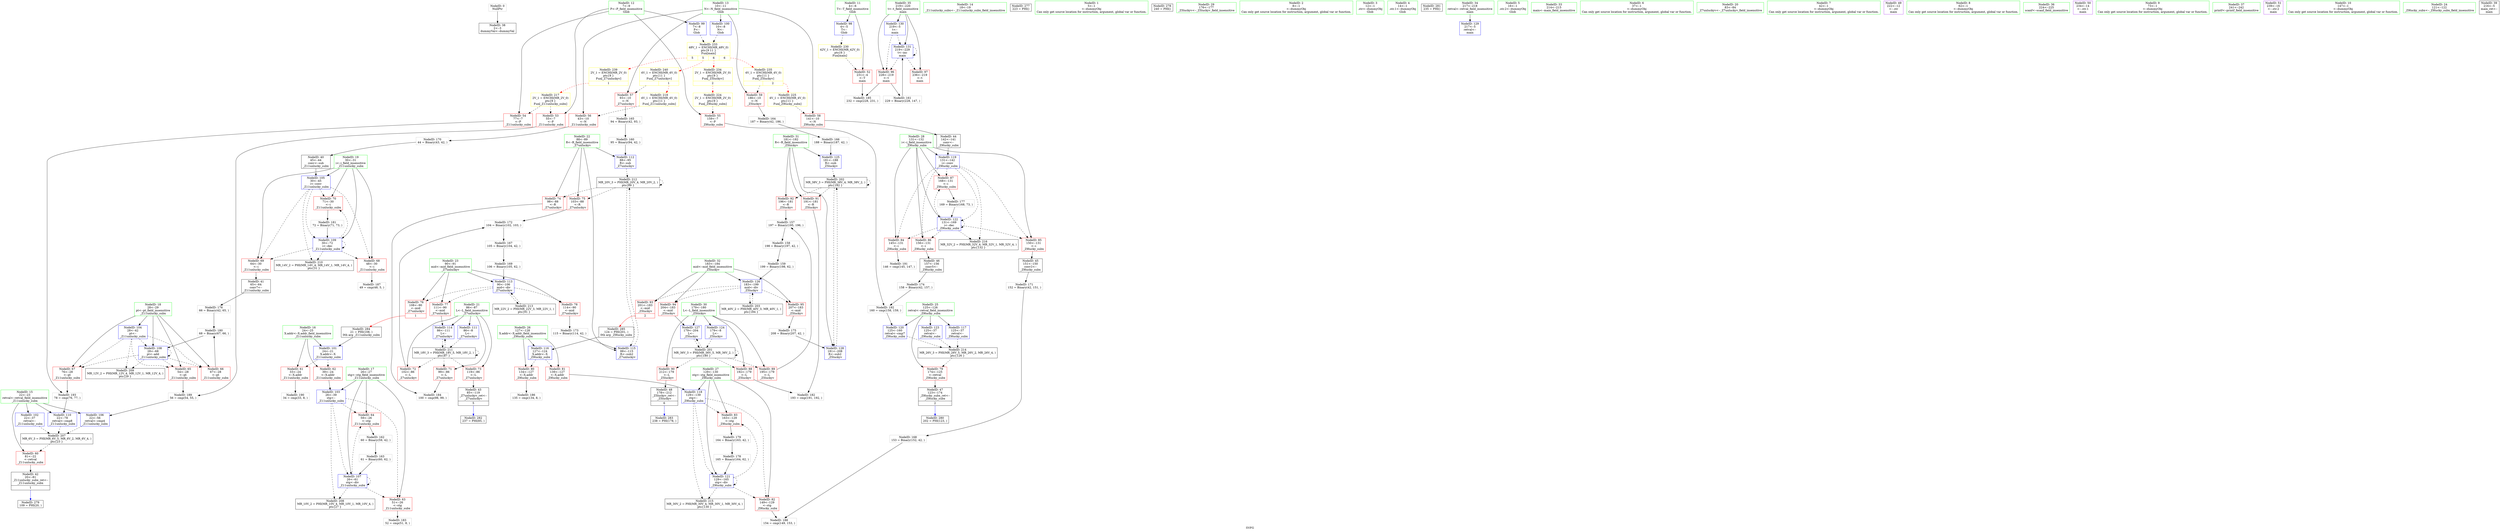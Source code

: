 digraph "SVFG" {
	label="SVFG";

	Node0x55b8851fea10 [shape=record,color=grey,label="{NodeID: 0\nNullPtr}"];
	Node0x55b8851fea10 -> Node0x55b88521ac10[style=solid];
	Node0x55b885225370 [shape=record,color=grey,label="{NodeID: 180\n68 = Binary(67, 66, )\n}"];
	Node0x55b885225370 -> Node0x55b88521beb0[style=solid];
	Node0x55b88521b530 [shape=record,color=red,label="{NodeID: 97\n236\<--219\n\<--t\nmain\n}"];
	Node0x55b885219740 [shape=record,color=green,label="{NodeID: 14\n18\<--19\n_Z11unlucky_subx\<--_Z11unlucky_subx_field_insensitive\n}"];
	Node0x55b8852472f0 [shape=record,color=black,label="{NodeID: 277\n223 = PHI()\n}"];
	Node0x55b88521c120 [shape=record,color=blue,label="{NodeID: 111\n86\<--8\nL\<--\n_Z7unluckyv\n}"];
	Node0x55b88521c120 -> Node0x55b8852342d0[style=dashed];
	Node0x55b88521a330 [shape=record,color=green,label="{NodeID: 28\n131\<--132\ni\<--i_field_insensitive\n_Z9lucky_subx\n}"];
	Node0x55b88521a330 -> Node0x55b88521e1c0[style=solid];
	Node0x55b88521a330 -> Node0x55b88521e290[style=solid];
	Node0x55b88521a330 -> Node0x55b88521e360[style=solid];
	Node0x55b88521a330 -> Node0x55b88521e430[style=solid];
	Node0x55b88521a330 -> Node0x55b885220ee0[style=solid];
	Node0x55b88521a330 -> Node0x55b885221150[style=solid];
	Node0x55b885232bc0 [shape=record,color=black,label="{NodeID: 208\nMR_10V_2 = PHI(MR_10V_4, MR_10V_1, MR_10V_4, )\npts\{27 \}\n}"];
	Node0x55b8852213c0 [shape=record,color=blue,label="{NodeID: 125\n181\<--188\nR\<--sub\n_Z5luckyv\n}"];
	Node0x55b8852213c0 -> Node0x55b885230dc0[style=dashed];
	Node0x55b88521af80 [shape=record,color=black,label="{NodeID: 42\n20\<--81\n_Z11unlucky_subx_ret\<--\n_Z11unlucky_subx\n|{<s0>1}}"];
	Node0x55b88521af80:s0 -> Node0x55b8852474f0[style=solid,color=blue];
	Node0x55b88521cb00 [shape=record,color=red,label="{NodeID: 56\n43\<--10\n\<--N\n_Z11unlucky_subx\n}"];
	Node0x55b88521cb00 -> Node0x55b885224470[style=solid];
	Node0x55b88521d660 [shape=record,color=red,label="{NodeID: 70\n71\<--30\n\<--i\n_Z11unlucky_subx\n}"];
	Node0x55b88521d660 -> Node0x55b8852254f0[style=solid];
	Node0x55b885223ff0 [shape=record,color=grey,label="{NodeID: 167\n105 = Binary(104, 42, )\n}"];
	Node0x55b885223ff0 -> Node0x55b8852242f0[style=solid];
	Node0x55b88521e1c0 [shape=record,color=red,label="{NodeID: 84\n145\<--131\n\<--i\n_Z9lucky_subx\n}"];
	Node0x55b88521e1c0 -> Node0x55b8852263f0[style=solid];
	Node0x55b885218ac0 [shape=record,color=green,label="{NodeID: 1\n5\<--1\n\<--dummyObj\nCan only get source location for instruction, argument, global var or function.}"];
	Node0x55b8852254f0 [shape=record,color=grey,label="{NodeID: 181\n72 = Binary(71, 73, )\n}"];
	Node0x55b8852254f0 -> Node0x55b88521bf80[style=solid];
	Node0x55b88521b600 [shape=record,color=blue,label="{NodeID: 98\n4\<--5\nT\<--\nGlob }"];
	Node0x55b88521b600 -> Node0x55b885237290[style=dashed];
	Node0x55b885219840 [shape=record,color=green,label="{NodeID: 15\n22\<--23\nretval\<--retval_field_insensitive\n_Z11unlucky_subx\n}"];
	Node0x55b885219840 -> Node0x55b88521ce40[style=solid];
	Node0x55b885219840 -> Node0x55b88521b9d0[style=solid];
	Node0x55b885219840 -> Node0x55b88521bd10[style=solid];
	Node0x55b885219840 -> Node0x55b88521c050[style=solid];
	Node0x55b8852473f0 [shape=record,color=black,label="{NodeID: 278\n240 = PHI()\n}"];
	Node0x55b88521c1f0 [shape=record,color=blue,label="{NodeID: 112\n88\<--95\nR\<--sub\n_Z7unluckyv\n}"];
	Node0x55b88521c1f0 -> Node0x55b8852343c0[style=dashed];
	Node0x55b88521a400 [shape=record,color=green,label="{NodeID: 29\n176\<--177\n_Z5luckyv\<--_Z5luckyv_field_insensitive\n}"];
	Node0x55b8852330c0 [shape=record,color=black,label="{NodeID: 209\nMR_12V_2 = PHI(MR_12V_4, MR_12V_1, MR_12V_4, )\npts\{29 \}\n}"];
	Node0x55b885221490 [shape=record,color=blue,label="{NodeID: 126\n183\<--199\nmid\<--div\n_Z5luckyv\n}"];
	Node0x55b885221490 -> Node0x55b88521e910[style=dashed];
	Node0x55b885221490 -> Node0x55b88521e9e0[style=dashed];
	Node0x55b885221490 -> Node0x55b88521eab0[style=dashed];
	Node0x55b885221490 -> Node0x55b8852312c0[style=dashed];
	Node0x55b88521b050 [shape=record,color=black,label="{NodeID: 43\n85\<--119\n_Z7unluckyv_ret\<--\n_Z7unluckyv\n|{<s0>5}}"];
	Node0x55b88521b050:s0 -> Node0x55b885247820[style=solid,color=blue];
	Node0x55b88521cbd0 [shape=record,color=red,label="{NodeID: 57\n93\<--10\n\<--N\n_Z7unluckyv\n}"];
	Node0x55b88521cbd0 -> Node0x55b885223cf0[style=solid];
	Node0x55b88521d730 [shape=record,color=red,label="{NodeID: 71\n99\<--86\n\<--L\n_Z7unluckyv\n}"];
	Node0x55b88521d730 -> Node0x55b885225970[style=solid];
	Node0x55b885224170 [shape=record,color=grey,label="{NodeID: 168\n153 = Binary(152, 42, )\n}"];
	Node0x55b885224170 -> Node0x55b885225f70[style=solid];
	Node0x55b88521e290 [shape=record,color=red,label="{NodeID: 85\n150\<--131\n\<--i\n_Z9lucky_subx\n}"];
	Node0x55b88521e290 -> Node0x55b88521b1f0[style=solid];
	Node0x55b885218370 [shape=record,color=green,label="{NodeID: 2\n8\<--1\n\<--dummyObj\nCan only get source location for instruction, argument, global var or function.}"];
	Node0x55b885225670 [shape=record,color=grey,label="{NodeID: 182\n193 = cmp(191, 192, )\n}"];
	Node0x55b88521b700 [shape=record,color=blue,label="{NodeID: 99\n7\<--8\nP\<--\nGlob }"];
	Node0x55b88521b700 -> Node0x55b885237560[style=dashed];
	Node0x55b885219910 [shape=record,color=green,label="{NodeID: 16\n24\<--25\nX.addr\<--X.addr_field_insensitive\n_Z11unlucky_subx\n}"];
	Node0x55b885219910 -> Node0x55b88521cf10[style=solid];
	Node0x55b885219910 -> Node0x55b88521cfe0[style=solid];
	Node0x55b885219910 -> Node0x55b88521b900[style=solid];
	Node0x55b8852474f0 [shape=record,color=black,label="{NodeID: 279\n109 = PHI(20, )\n}"];
	Node0x55b88521c2c0 [shape=record,color=blue,label="{NodeID: 113\n90\<--106\nmid\<--div\n_Z7unluckyv\n}"];
	Node0x55b88521c2c0 -> Node0x55b88521db40[style=dashed];
	Node0x55b88521c2c0 -> Node0x55b88521dc10[style=dashed];
	Node0x55b88521c2c0 -> Node0x55b88521dce0[style=dashed];
	Node0x55b88521c2c0 -> Node0x55b8852348c0[style=dashed];
	Node0x55b88521a500 [shape=record,color=green,label="{NodeID: 30\n179\<--180\nL\<--L_field_insensitive\n_Z5luckyv\n}"];
	Node0x55b88521a500 -> Node0x55b88521e500[style=solid];
	Node0x55b88521a500 -> Node0x55b88521e5d0[style=solid];
	Node0x55b88521a500 -> Node0x55b88521e6a0[style=solid];
	Node0x55b88521a500 -> Node0x55b8852212f0[style=solid];
	Node0x55b88521a500 -> Node0x55b885221560[style=solid];
	Node0x55b8852335c0 [shape=record,color=black,label="{NodeID: 210\nMR_14V_2 = PHI(MR_14V_4, MR_14V_1, MR_14V_4, )\npts\{31 \}\n}"];
	Node0x55b885221560 [shape=record,color=blue,label="{NodeID: 127\n179\<--204\nL\<--\n_Z5luckyv\n}"];
	Node0x55b885221560 -> Node0x55b8852308c0[style=dashed];
	Node0x55b88521b120 [shape=record,color=black,label="{NodeID: 44\n142\<--141\nconv\<--\n_Z9lucky_subx\n}"];
	Node0x55b88521b120 -> Node0x55b885220ee0[style=solid];
	Node0x55b885236d20 [shape=record,color=yellow,style=double,label="{NodeID: 224\n2V_1 = ENCHI(MR_2V_0)\npts\{9 \}\nFun[_Z9lucky_subx]}"];
	Node0x55b885236d20 -> Node0x55b88521ca30[style=dashed];
	Node0x55b88521cca0 [shape=record,color=red,label="{NodeID: 58\n141\<--10\n\<--N\n_Z9lucky_subx\n}"];
	Node0x55b88521cca0 -> Node0x55b88521b120[style=solid];
	Node0x55b88521d800 [shape=record,color=red,label="{NodeID: 72\n102\<--86\n\<--L\n_Z7unluckyv\n}"];
	Node0x55b88521d800 -> Node0x55b885224770[style=solid];
	Node0x55b8852242f0 [shape=record,color=grey,label="{NodeID: 169\n106 = Binary(105, 62, )\n}"];
	Node0x55b8852242f0 -> Node0x55b88521c2c0[style=solid];
	Node0x55b88521e360 [shape=record,color=red,label="{NodeID: 86\n156\<--131\n\<--i\n_Z9lucky_subx\n}"];
	Node0x55b88521e360 -> Node0x55b88521b2c0[style=solid];
	Node0x55b885218400 [shape=record,color=green,label="{NodeID: 3\n12\<--1\n.str\<--dummyObj\nGlob }"];
	Node0x55b8852257f0 [shape=record,color=grey,label="{NodeID: 183\n52 = cmp(51, 8, )\n}"];
	Node0x55b88521b800 [shape=record,color=blue,label="{NodeID: 100\n10\<--8\nN\<--\nGlob }"];
	Node0x55b88521b800 -> Node0x55b885237560[style=dashed];
	Node0x55b8852199e0 [shape=record,color=green,label="{NodeID: 17\n26\<--27\nstg\<--stg_field_insensitive\n_Z11unlucky_subx\n}"];
	Node0x55b8852199e0 -> Node0x55b88521d0b0[style=solid];
	Node0x55b8852199e0 -> Node0x55b88521d180[style=solid];
	Node0x55b8852199e0 -> Node0x55b88521baa0[style=solid];
	Node0x55b8852199e0 -> Node0x55b88521bde0[style=solid];
	Node0x55b885247650 [shape=record,color=black,label="{NodeID: 280\n202 = PHI(123, )\n}"];
	Node0x55b88521c390 [shape=record,color=blue,label="{NodeID: 114\n86\<--111\nL\<--\n_Z7unluckyv\n}"];
	Node0x55b88521c390 -> Node0x55b8852342d0[style=dashed];
	Node0x55b88521a5d0 [shape=record,color=green,label="{NodeID: 31\n181\<--182\nR\<--R_field_insensitive\n_Z5luckyv\n}"];
	Node0x55b88521a5d0 -> Node0x55b88521e770[style=solid];
	Node0x55b88521a5d0 -> Node0x55b88521e840[style=solid];
	Node0x55b88521a5d0 -> Node0x55b8852213c0[style=solid];
	Node0x55b88521a5d0 -> Node0x55b885221630[style=solid];
	Node0x55b8852342d0 [shape=record,color=black,label="{NodeID: 211\nMR_18V_3 = PHI(MR_18V_5, MR_18V_2, )\npts\{87 \}\n}"];
	Node0x55b8852342d0 -> Node0x55b88521d730[style=dashed];
	Node0x55b8852342d0 -> Node0x55b88521d800[style=dashed];
	Node0x55b8852342d0 -> Node0x55b88521d8d0[style=dashed];
	Node0x55b8852342d0 -> Node0x55b88521c390[style=dashed];
	Node0x55b8852342d0 -> Node0x55b8852342d0[style=dashed];
	Node0x55b885221630 [shape=record,color=blue,label="{NodeID: 128\n181\<--208\nR\<--sub2\n_Z5luckyv\n}"];
	Node0x55b885221630 -> Node0x55b885230dc0[style=dashed];
	Node0x55b88521b1f0 [shape=record,color=black,label="{NodeID: 45\n151\<--150\nconv2\<--\n_Z9lucky_subx\n}"];
	Node0x55b88521b1f0 -> Node0x55b8852245f0[style=solid];
	Node0x55b885236e30 [shape=record,color=yellow,style=double,label="{NodeID: 225\n4V_1 = ENCHI(MR_4V_0)\npts\{11 \}\nFun[_Z9lucky_subx]}"];
	Node0x55b885236e30 -> Node0x55b88521cca0[style=dashed];
	Node0x55b88521cd70 [shape=record,color=red,label="{NodeID: 59\n186\<--10\n\<--N\n_Z5luckyv\n}"];
	Node0x55b88521cd70 -> Node0x55b885223b70[style=solid];
	Node0x55b885237ad0 [shape=record,color=yellow,style=double,label="{NodeID: 239\n2V_1 = ENCHI(MR_2V_0)\npts\{9 \}\nFun[_Z7unluckyv]|{<s0>1}}"];
	Node0x55b885237ad0:s0 -> Node0x55b885235cc0[style=dashed,color=red];
	Node0x55b88521d8d0 [shape=record,color=red,label="{NodeID: 73\n119\<--86\n\<--L\n_Z7unluckyv\n}"];
	Node0x55b88521d8d0 -> Node0x55b88521b050[style=solid];
	Node0x55b885224470 [shape=record,color=grey,label="{NodeID: 170\n44 = Binary(43, 42, )\n}"];
	Node0x55b885224470 -> Node0x55b88521ade0[style=solid];
	Node0x55b88521e430 [shape=record,color=red,label="{NodeID: 87\n168\<--131\n\<--i\n_Z9lucky_subx\n}"];
	Node0x55b88521e430 -> Node0x55b885224ef0[style=solid];
	Node0x55b885218f40 [shape=record,color=green,label="{NodeID: 4\n14\<--1\n.str.1\<--dummyObj\nGlob }"];
	Node0x55b885225970 [shape=record,color=grey,label="{NodeID: 184\n100 = cmp(98, 99, )\n}"];
	Node0x55b88521b900 [shape=record,color=blue,label="{NodeID: 101\n24\<--21\nX.addr\<--X\n_Z11unlucky_subx\n}"];
	Node0x55b88521b900 -> Node0x55b88521cf10[style=dashed];
	Node0x55b88521b900 -> Node0x55b88521cfe0[style=dashed];
	Node0x55b885219ab0 [shape=record,color=green,label="{NodeID: 18\n28\<--29\npt\<--pt_field_insensitive\n_Z11unlucky_subx\n}"];
	Node0x55b885219ab0 -> Node0x55b88521d250[style=solid];
	Node0x55b885219ab0 -> Node0x55b88521d320[style=solid];
	Node0x55b885219ab0 -> Node0x55b88521d3f0[style=solid];
	Node0x55b885219ab0 -> Node0x55b88521bb70[style=solid];
	Node0x55b885219ab0 -> Node0x55b88521beb0[style=solid];
	Node0x55b885247750 [shape=record,color=black,label="{NodeID: 281\n235 = PHI()\n}"];
	Node0x55b885220ba0 [shape=record,color=blue,label="{NodeID: 115\n88\<--115\nR\<--sub2\n_Z7unluckyv\n}"];
	Node0x55b885220ba0 -> Node0x55b8852343c0[style=dashed];
	Node0x55b88521a6a0 [shape=record,color=green,label="{NodeID: 32\n183\<--184\nmid\<--mid_field_insensitive\n_Z5luckyv\n}"];
	Node0x55b88521a6a0 -> Node0x55b88521e910[style=solid];
	Node0x55b88521a6a0 -> Node0x55b88521e9e0[style=solid];
	Node0x55b88521a6a0 -> Node0x55b88521eab0[style=solid];
	Node0x55b88521a6a0 -> Node0x55b885221490[style=solid];
	Node0x55b8852343c0 [shape=record,color=black,label="{NodeID: 212\nMR_20V_3 = PHI(MR_20V_4, MR_20V_2, )\npts\{89 \}\n}"];
	Node0x55b8852343c0 -> Node0x55b88521d9a0[style=dashed];
	Node0x55b8852343c0 -> Node0x55b88521da70[style=dashed];
	Node0x55b8852343c0 -> Node0x55b885220ba0[style=dashed];
	Node0x55b8852343c0 -> Node0x55b8852343c0[style=dashed];
	Node0x55b885221700 [shape=record,color=blue,label="{NodeID: 129\n217\<--5\nretval\<--\nmain\n}"];
	Node0x55b88521b2c0 [shape=record,color=black,label="{NodeID: 46\n157\<--156\nconv5\<--\n_Z9lucky_subx\n}"];
	Node0x55b88521b2c0 -> Node0x55b885224a70[style=solid];
	Node0x55b88521ce40 [shape=record,color=red,label="{NodeID: 60\n81\<--22\n\<--retval\n_Z11unlucky_subx\n}"];
	Node0x55b88521ce40 -> Node0x55b88521af80[style=solid];
	Node0x55b885237be0 [shape=record,color=yellow,style=double,label="{NodeID: 240\n4V_1 = ENCHI(MR_4V_0)\npts\{11 \}\nFun[_Z7unluckyv]|{|<s1>1}}"];
	Node0x55b885237be0 -> Node0x55b88521cbd0[style=dashed];
	Node0x55b885237be0:s1 -> Node0x55b8852367e0[style=dashed,color=red];
	Node0x55b8852230f0 [shape=record,color=grey,label="{NodeID: 157\n197 = Binary(195, 196, )\n}"];
	Node0x55b8852230f0 -> Node0x55b885223270[style=solid];
	Node0x55b88521d9a0 [shape=record,color=red,label="{NodeID: 74\n98\<--88\n\<--R\n_Z7unluckyv\n}"];
	Node0x55b88521d9a0 -> Node0x55b885225970[style=solid];
	Node0x55b8852245f0 [shape=record,color=grey,label="{NodeID: 171\n152 = Binary(42, 151, )\n}"];
	Node0x55b8852245f0 -> Node0x55b885224170[style=solid];
	Node0x55b88521e500 [shape=record,color=red,label="{NodeID: 88\n192\<--179\n\<--L\n_Z5luckyv\n}"];
	Node0x55b88521e500 -> Node0x55b885225670[style=solid];
	Node0x55b885218fd0 [shape=record,color=green,label="{NodeID: 5\n16\<--1\n.str.2\<--dummyObj\nGlob }"];
	Node0x55b885225af0 [shape=record,color=grey,label="{NodeID: 185\n232 = cmp(228, 231, )\n}"];
	Node0x55b88521b9d0 [shape=record,color=blue,label="{NodeID: 102\n22\<--37\nretval\<--\n_Z11unlucky_subx\n}"];
	Node0x55b88521b9d0 -> Node0x55b8852326c0[style=dashed];
	Node0x55b885219b80 [shape=record,color=green,label="{NodeID: 19\n30\<--31\ni\<--i_field_insensitive\n_Z11unlucky_subx\n}"];
	Node0x55b885219b80 -> Node0x55b88521d4c0[style=solid];
	Node0x55b885219b80 -> Node0x55b88521d590[style=solid];
	Node0x55b885219b80 -> Node0x55b88521d660[style=solid];
	Node0x55b885219b80 -> Node0x55b88521bc40[style=solid];
	Node0x55b885219b80 -> Node0x55b88521bf80[style=solid];
	Node0x55b885247820 [shape=record,color=black,label="{NodeID: 282\n237 = PHI(85, )\n}"];
	Node0x55b885220c70 [shape=record,color=blue,label="{NodeID: 116\n127\<--124\nX.addr\<--X\n_Z9lucky_subx\n}"];
	Node0x55b885220c70 -> Node0x55b88521de80[style=dashed];
	Node0x55b885220c70 -> Node0x55b88521df50[style=dashed];
	Node0x55b88521a770 [shape=record,color=green,label="{NodeID: 33\n214\<--215\nmain\<--main_field_insensitive\n}"];
	Node0x55b8852348c0 [shape=record,color=black,label="{NodeID: 213\nMR_22V_2 = PHI(MR_22V_3, MR_22V_1, )\npts\{91 \}\n}"];
	Node0x55b8852348c0 -> Node0x55b88521c2c0[style=dashed];
	Node0x55b8852217d0 [shape=record,color=blue,label="{NodeID: 130\n219\<--5\nt\<--\nmain\n}"];
	Node0x55b8852217d0 -> Node0x55b88521b460[style=dashed];
	Node0x55b8852217d0 -> Node0x55b8852218a0[style=dashed];
	Node0x55b88521b390 [shape=record,color=black,label="{NodeID: 47\n123\<--174\n_Z9lucky_subx_ret\<--\n_Z9lucky_subx\n|{<s0>2}}"];
	Node0x55b88521b390:s0 -> Node0x55b885247650[style=solid,color=blue];
	Node0x55b88521cf10 [shape=record,color=red,label="{NodeID: 61\n33\<--24\n\<--X.addr\n_Z11unlucky_subx\n}"];
	Node0x55b88521cf10 -> Node0x55b885226270[style=solid];
	Node0x55b885223270 [shape=record,color=grey,label="{NodeID: 158\n198 = Binary(197, 42, )\n}"];
	Node0x55b885223270 -> Node0x55b8852233f0[style=solid];
	Node0x55b88521da70 [shape=record,color=red,label="{NodeID: 75\n103\<--88\n\<--R\n_Z7unluckyv\n}"];
	Node0x55b88521da70 -> Node0x55b885224770[style=solid];
	Node0x55b885224770 [shape=record,color=grey,label="{NodeID: 172\n104 = Binary(102, 103, )\n}"];
	Node0x55b885224770 -> Node0x55b885223ff0[style=solid];
	Node0x55b88521e5d0 [shape=record,color=red,label="{NodeID: 89\n195\<--179\n\<--L\n_Z5luckyv\n}"];
	Node0x55b88521e5d0 -> Node0x55b8852230f0[style=solid];
	Node0x55b885219060 [shape=record,color=green,label="{NodeID: 6\n37\<--1\n\<--dummyObj\nCan only get source location for instruction, argument, global var or function.}"];
	Node0x55b885225c70 [shape=record,color=grey,label="{NodeID: 186\n135 = cmp(134, 8, )\n}"];
	Node0x55b88521baa0 [shape=record,color=blue,label="{NodeID: 103\n26\<--39\nstg\<--\n_Z11unlucky_subx\n}"];
	Node0x55b88521baa0 -> Node0x55b88521d0b0[style=dashed];
	Node0x55b88521baa0 -> Node0x55b88521d180[style=dashed];
	Node0x55b88521baa0 -> Node0x55b88521bde0[style=dashed];
	Node0x55b88521baa0 -> Node0x55b885232bc0[style=dashed];
	Node0x55b885219c50 [shape=record,color=green,label="{NodeID: 20\n83\<--84\n_Z7unluckyv\<--_Z7unluckyv_field_insensitive\n}"];
	Node0x55b885247a20 [shape=record,color=black,label="{NodeID: 283\n238 = PHI(178, )\n}"];
	Node0x55b885220d40 [shape=record,color=blue,label="{NodeID: 117\n125\<--37\nretval\<--\n_Z9lucky_subx\n}"];
	Node0x55b885220d40 -> Node0x55b885234dc0[style=dashed];
	Node0x55b88521a870 [shape=record,color=green,label="{NodeID: 34\n217\<--218\nretval\<--retval_field_insensitive\nmain\n}"];
	Node0x55b88521a870 -> Node0x55b885221700[style=solid];
	Node0x55b885234dc0 [shape=record,color=black,label="{NodeID: 214\nMR_26V_3 = PHI(MR_26V_5, MR_26V_2, MR_26V_4, )\npts\{126 \}\n}"];
	Node0x55b885234dc0 -> Node0x55b88521ddb0[style=dashed];
	Node0x55b8852218a0 [shape=record,color=blue,label="{NodeID: 131\n219\<--229\nt\<--inc\nmain\n}"];
	Node0x55b8852218a0 -> Node0x55b88521b460[style=dashed];
	Node0x55b8852218a0 -> Node0x55b88521b530[style=dashed];
	Node0x55b8852218a0 -> Node0x55b8852218a0[style=dashed];
	Node0x55b88521c480 [shape=record,color=black,label="{NodeID: 48\n178\<--212\n_Z5luckyv_ret\<--\n_Z5luckyv\n|{<s0>6}}"];
	Node0x55b88521c480:s0 -> Node0x55b885247a20[style=solid,color=blue];
	Node0x55b88521cfe0 [shape=record,color=red,label="{NodeID: 62\n39\<--24\n\<--X.addr\n_Z11unlucky_subx\n}"];
	Node0x55b88521cfe0 -> Node0x55b88521baa0[style=solid];
	Node0x55b8852233f0 [shape=record,color=grey,label="{NodeID: 159\n199 = Binary(198, 62, )\n}"];
	Node0x55b8852233f0 -> Node0x55b885221490[style=solid];
	Node0x55b88521db40 [shape=record,color=red,label="{NodeID: 76\n108\<--90\n\<--mid\n_Z7unluckyv\n|{<s0>1}}"];
	Node0x55b88521db40:s0 -> Node0x55b885247b60[style=solid,color=red];
	Node0x55b8852248f0 [shape=record,color=grey,label="{NodeID: 173\n115 = Binary(114, 42, )\n}"];
	Node0x55b8852248f0 -> Node0x55b885220ba0[style=solid];
	Node0x55b88521e6a0 [shape=record,color=red,label="{NodeID: 90\n212\<--179\n\<--L\n_Z5luckyv\n}"];
	Node0x55b88521e6a0 -> Node0x55b88521c480[style=solid];
	Node0x55b8852190f0 [shape=record,color=green,label="{NodeID: 7\n42\<--1\n\<--dummyObj\nCan only get source location for instruction, argument, global var or function.}"];
	Node0x55b885225df0 [shape=record,color=grey,label="{NodeID: 187\n49 = cmp(48, 5, )\n}"];
	Node0x55b88521bb70 [shape=record,color=blue,label="{NodeID: 104\n28\<--42\npt\<--\n_Z11unlucky_subx\n}"];
	Node0x55b88521bb70 -> Node0x55b88521d250[style=dashed];
	Node0x55b88521bb70 -> Node0x55b88521d320[style=dashed];
	Node0x55b88521bb70 -> Node0x55b88521d3f0[style=dashed];
	Node0x55b88521bb70 -> Node0x55b88521beb0[style=dashed];
	Node0x55b88521bb70 -> Node0x55b8852330c0[style=dashed];
	Node0x55b885219d50 [shape=record,color=green,label="{NodeID: 21\n86\<--87\nL\<--L_field_insensitive\n_Z7unluckyv\n}"];
	Node0x55b885219d50 -> Node0x55b88521d730[style=solid];
	Node0x55b885219d50 -> Node0x55b88521d800[style=solid];
	Node0x55b885219d50 -> Node0x55b88521d8d0[style=solid];
	Node0x55b885219d50 -> Node0x55b88521c120[style=solid];
	Node0x55b885219d50 -> Node0x55b88521c390[style=solid];
	Node0x55b885247b60 [shape=record,color=black,label="{NodeID: 284\n21 = PHI(108, )\n0th arg _Z11unlucky_subx }"];
	Node0x55b885247b60 -> Node0x55b88521b900[style=solid];
	Node0x55b8852308c0 [shape=record,color=black,label="{NodeID: 201\nMR_36V_3 = PHI(MR_36V_5, MR_36V_2, )\npts\{180 \}\n}"];
	Node0x55b8852308c0 -> Node0x55b88521e500[style=dashed];
	Node0x55b8852308c0 -> Node0x55b88521e5d0[style=dashed];
	Node0x55b8852308c0 -> Node0x55b88521e6a0[style=dashed];
	Node0x55b8852308c0 -> Node0x55b885221560[style=dashed];
	Node0x55b8852308c0 -> Node0x55b8852308c0[style=dashed];
	Node0x55b885220e10 [shape=record,color=blue,label="{NodeID: 118\n129\<--139\nstg\<--\n_Z9lucky_subx\n}"];
	Node0x55b885220e10 -> Node0x55b88521e020[style=dashed];
	Node0x55b885220e10 -> Node0x55b88521e0f0[style=dashed];
	Node0x55b885220e10 -> Node0x55b885221080[style=dashed];
	Node0x55b885220e10 -> Node0x55b8852352c0[style=dashed];
	Node0x55b88521a940 [shape=record,color=green,label="{NodeID: 35\n219\<--220\nt\<--t_field_insensitive\nmain\n}"];
	Node0x55b88521a940 -> Node0x55b88521b460[style=solid];
	Node0x55b88521a940 -> Node0x55b88521b530[style=solid];
	Node0x55b88521a940 -> Node0x55b8852217d0[style=solid];
	Node0x55b88521a940 -> Node0x55b8852218a0[style=solid];
	Node0x55b8852352c0 [shape=record,color=black,label="{NodeID: 215\nMR_30V_2 = PHI(MR_30V_4, MR_30V_1, MR_30V_4, )\npts\{130 \}\n}"];
	Node0x55b88521c550 [shape=record,color=purple,label="{NodeID: 49\n222\<--12\n\<--.str\nmain\n}"];
	Node0x55b88521d0b0 [shape=record,color=red,label="{NodeID: 63\n51\<--26\n\<--stg\n_Z11unlucky_subx\n}"];
	Node0x55b88521d0b0 -> Node0x55b8852257f0[style=solid];
	Node0x55b885223570 [shape=record,color=grey,label="{NodeID: 160\n95 = Binary(94, 42, )\n}"];
	Node0x55b885223570 -> Node0x55b88521c1f0[style=solid];
	Node0x55b88521dc10 [shape=record,color=red,label="{NodeID: 77\n111\<--90\n\<--mid\n_Z7unluckyv\n}"];
	Node0x55b88521dc10 -> Node0x55b88521c390[style=solid];
	Node0x55b885224a70 [shape=record,color=grey,label="{NodeID: 174\n158 = Binary(42, 157, )\n}"];
	Node0x55b885224a70 -> Node0x55b88521ec40[style=solid];
	Node0x55b88521e770 [shape=record,color=red,label="{NodeID: 91\n191\<--181\n\<--R\n_Z5luckyv\n}"];
	Node0x55b88521e770 -> Node0x55b885225670[style=solid];
	Node0x55b885219180 [shape=record,color=green,label="{NodeID: 8\n62\<--1\n\<--dummyObj\nCan only get source location for instruction, argument, global var or function.}"];
	Node0x55b885225f70 [shape=record,color=grey,label="{NodeID: 188\n154 = cmp(149, 153, )\n}"];
	Node0x55b88521bc40 [shape=record,color=blue,label="{NodeID: 105\n30\<--45\ni\<--conv\n_Z11unlucky_subx\n}"];
	Node0x55b88521bc40 -> Node0x55b88521d4c0[style=dashed];
	Node0x55b88521bc40 -> Node0x55b88521d590[style=dashed];
	Node0x55b88521bc40 -> Node0x55b88521d660[style=dashed];
	Node0x55b88521bc40 -> Node0x55b88521bf80[style=dashed];
	Node0x55b88521bc40 -> Node0x55b8852335c0[style=dashed];
	Node0x55b885219e20 [shape=record,color=green,label="{NodeID: 22\n88\<--89\nR\<--R_field_insensitive\n_Z7unluckyv\n}"];
	Node0x55b885219e20 -> Node0x55b88521d9a0[style=solid];
	Node0x55b885219e20 -> Node0x55b88521da70[style=solid];
	Node0x55b885219e20 -> Node0x55b88521c1f0[style=solid];
	Node0x55b885219e20 -> Node0x55b885220ba0[style=solid];
	Node0x55b885247ca0 [shape=record,color=black,label="{NodeID: 285\n124 = PHI(201, )\n0th arg _Z9lucky_subx }"];
	Node0x55b885247ca0 -> Node0x55b885220c70[style=solid];
	Node0x55b885230dc0 [shape=record,color=black,label="{NodeID: 202\nMR_38V_3 = PHI(MR_38V_4, MR_38V_2, )\npts\{182 \}\n}"];
	Node0x55b885230dc0 -> Node0x55b88521e770[style=dashed];
	Node0x55b885230dc0 -> Node0x55b88521e840[style=dashed];
	Node0x55b885230dc0 -> Node0x55b885221630[style=dashed];
	Node0x55b885230dc0 -> Node0x55b885230dc0[style=dashed];
	Node0x55b885220ee0 [shape=record,color=blue,label="{NodeID: 119\n131\<--142\ni\<--conv\n_Z9lucky_subx\n}"];
	Node0x55b885220ee0 -> Node0x55b88521e1c0[style=dashed];
	Node0x55b885220ee0 -> Node0x55b88521e290[style=dashed];
	Node0x55b885220ee0 -> Node0x55b88521e360[style=dashed];
	Node0x55b885220ee0 -> Node0x55b88521e430[style=dashed];
	Node0x55b885220ee0 -> Node0x55b885221150[style=dashed];
	Node0x55b885220ee0 -> Node0x55b8852357c0[style=dashed];
	Node0x55b88521aa10 [shape=record,color=green,label="{NodeID: 36\n224\<--225\nscanf\<--scanf_field_insensitive\n}"];
	Node0x55b8852357c0 [shape=record,color=black,label="{NodeID: 216\nMR_32V_2 = PHI(MR_32V_4, MR_32V_1, MR_32V_4, )\npts\{132 \}\n}"];
	Node0x55b88521c620 [shape=record,color=purple,label="{NodeID: 50\n234\<--14\n\<--.str.1\nmain\n}"];
	Node0x55b885237290 [shape=record,color=yellow,style=double,label="{NodeID: 230\n42V_1 = ENCHI(MR_42V_0)\npts\{6 \}\nFun[main]}"];
	Node0x55b885237290 -> Node0x55b88521c7c0[style=dashed];
	Node0x55b88521d180 [shape=record,color=red,label="{NodeID: 64\n59\<--26\n\<--stg\n_Z11unlucky_subx\n}"];
	Node0x55b88521d180 -> Node0x55b885223870[style=solid];
	Node0x55b8852236f0 [shape=record,color=grey,label="{NodeID: 161\n229 = Binary(228, 147, )\n}"];
	Node0x55b8852236f0 -> Node0x55b8852218a0[style=solid];
	Node0x55b88521dce0 [shape=record,color=red,label="{NodeID: 78\n114\<--90\n\<--mid\n_Z7unluckyv\n}"];
	Node0x55b88521dce0 -> Node0x55b8852248f0[style=solid];
	Node0x55b885224bf0 [shape=record,color=grey,label="{NodeID: 175\n208 = Binary(207, 42, )\n}"];
	Node0x55b885224bf0 -> Node0x55b885221630[style=solid];
	Node0x55b88521e840 [shape=record,color=red,label="{NodeID: 92\n196\<--181\n\<--R\n_Z5luckyv\n}"];
	Node0x55b88521e840 -> Node0x55b8852230f0[style=solid];
	Node0x55b885219240 [shape=record,color=green,label="{NodeID: 9\n73\<--1\n\<--dummyObj\nCan only get source location for instruction, argument, global var or function.}"];
	Node0x55b8852260f0 [shape=record,color=grey,label="{NodeID: 189\n56 = cmp(54, 55, )\n}"];
	Node0x55b8852260f0 -> Node0x55b88521bd10[style=solid];
	Node0x55b88521bd10 [shape=record,color=blue,label="{NodeID: 106\n22\<--56\nretval\<--cmp4\n_Z11unlucky_subx\n}"];
	Node0x55b88521bd10 -> Node0x55b8852326c0[style=dashed];
	Node0x55b885219ef0 [shape=record,color=green,label="{NodeID: 23\n90\<--91\nmid\<--mid_field_insensitive\n_Z7unluckyv\n}"];
	Node0x55b885219ef0 -> Node0x55b88521db40[style=solid];
	Node0x55b885219ef0 -> Node0x55b88521dc10[style=solid];
	Node0x55b885219ef0 -> Node0x55b88521dce0[style=solid];
	Node0x55b885219ef0 -> Node0x55b88521c2c0[style=solid];
	Node0x55b8852312c0 [shape=record,color=black,label="{NodeID: 203\nMR_40V_2 = PHI(MR_40V_3, MR_40V_1, )\npts\{184 \}\n}"];
	Node0x55b8852312c0 -> Node0x55b885221490[style=dashed];
	Node0x55b885220fb0 [shape=record,color=blue,label="{NodeID: 120\n125\<--160\nretval\<--cmp7\n_Z9lucky_subx\n}"];
	Node0x55b885220fb0 -> Node0x55b885234dc0[style=dashed];
	Node0x55b88521ab10 [shape=record,color=green,label="{NodeID: 37\n241\<--242\nprintf\<--printf_field_insensitive\n}"];
	Node0x55b885235cc0 [shape=record,color=yellow,style=double,label="{NodeID: 217\n2V_1 = ENCHI(MR_2V_0)\npts\{9 \}\nFun[_Z11unlucky_subx]}"];
	Node0x55b885235cc0 -> Node0x55b88521c890[style=dashed];
	Node0x55b885235cc0 -> Node0x55b88521c960[style=dashed];
	Node0x55b88521c6f0 [shape=record,color=purple,label="{NodeID: 51\n239\<--16\n\<--.str.2\nmain\n}"];
	Node0x55b88521d250 [shape=record,color=red,label="{NodeID: 65\n54\<--28\n\<--pt\n_Z11unlucky_subx\n}"];
	Node0x55b88521d250 -> Node0x55b8852260f0[style=solid];
	Node0x55b885223870 [shape=record,color=grey,label="{NodeID: 162\n60 = Binary(59, 42, )\n}"];
	Node0x55b885223870 -> Node0x55b8852239f0[style=solid];
	Node0x55b88521ddb0 [shape=record,color=red,label="{NodeID: 79\n174\<--125\n\<--retval\n_Z9lucky_subx\n}"];
	Node0x55b88521ddb0 -> Node0x55b88521b390[style=solid];
	Node0x55b885224d70 [shape=record,color=grey,label="{NodeID: 176\n66 = Binary(42, 65, )\n}"];
	Node0x55b885224d70 -> Node0x55b885225370[style=solid];
	Node0x55b88521e910 [shape=record,color=red,label="{NodeID: 93\n201\<--183\n\<--mid\n_Z5luckyv\n|{<s0>2}}"];
	Node0x55b88521e910:s0 -> Node0x55b885247ca0[style=solid,color=red];
	Node0x55b885219340 [shape=record,color=green,label="{NodeID: 10\n147\<--1\n\<--dummyObj\nCan only get source location for instruction, argument, global var or function.}"];
	Node0x55b885226270 [shape=record,color=grey,label="{NodeID: 190\n34 = cmp(33, 8, )\n}"];
	Node0x55b88521bde0 [shape=record,color=blue,label="{NodeID: 107\n26\<--61\nstg\<--div\n_Z11unlucky_subx\n}"];
	Node0x55b88521bde0 -> Node0x55b88521d0b0[style=dashed];
	Node0x55b88521bde0 -> Node0x55b88521d180[style=dashed];
	Node0x55b88521bde0 -> Node0x55b88521bde0[style=dashed];
	Node0x55b88521bde0 -> Node0x55b885232bc0[style=dashed];
	Node0x55b885219fc0 [shape=record,color=green,label="{NodeID: 24\n121\<--122\n_Z9lucky_subx\<--_Z9lucky_subx_field_insensitive\n}"];
	Node0x55b885221080 [shape=record,color=blue,label="{NodeID: 121\n129\<--165\nstg\<--div\n_Z9lucky_subx\n}"];
	Node0x55b885221080 -> Node0x55b88521e020[style=dashed];
	Node0x55b885221080 -> Node0x55b88521e0f0[style=dashed];
	Node0x55b885221080 -> Node0x55b885221080[style=dashed];
	Node0x55b885221080 -> Node0x55b8852352c0[style=dashed];
	Node0x55b88521ac10 [shape=record,color=black,label="{NodeID: 38\n2\<--3\ndummyVal\<--dummyVal\n}"];
	Node0x55b8852367e0 [shape=record,color=yellow,style=double,label="{NodeID: 218\n4V_1 = ENCHI(MR_4V_0)\npts\{11 \}\nFun[_Z11unlucky_subx]}"];
	Node0x55b8852367e0 -> Node0x55b88521cb00[style=dashed];
	Node0x55b88521c7c0 [shape=record,color=red,label="{NodeID: 52\n231\<--4\n\<--T\nmain\n}"];
	Node0x55b88521c7c0 -> Node0x55b885225af0[style=solid];
	Node0x55b88521d320 [shape=record,color=red,label="{NodeID: 66\n67\<--28\n\<--pt\n_Z11unlucky_subx\n}"];
	Node0x55b88521d320 -> Node0x55b885225370[style=solid];
	Node0x55b8852239f0 [shape=record,color=grey,label="{NodeID: 163\n61 = Binary(60, 62, )\n}"];
	Node0x55b8852239f0 -> Node0x55b88521bde0[style=solid];
	Node0x55b88521de80 [shape=record,color=red,label="{NodeID: 80\n134\<--127\n\<--X.addr\n_Z9lucky_subx\n}"];
	Node0x55b88521de80 -> Node0x55b885225c70[style=solid];
	Node0x55b885224ef0 [shape=record,color=grey,label="{NodeID: 177\n169 = Binary(168, 73, )\n}"];
	Node0x55b885224ef0 -> Node0x55b885221150[style=solid];
	Node0x55b88521e9e0 [shape=record,color=red,label="{NodeID: 94\n204\<--183\n\<--mid\n_Z5luckyv\n}"];
	Node0x55b88521e9e0 -> Node0x55b885221560[style=solid];
	Node0x55b885219440 [shape=record,color=green,label="{NodeID: 11\n4\<--6\nT\<--T_field_insensitive\nGlob }"];
	Node0x55b885219440 -> Node0x55b88521c7c0[style=solid];
	Node0x55b885219440 -> Node0x55b88521b600[style=solid];
	Node0x55b8852263f0 [shape=record,color=grey,label="{NodeID: 191\n146 = cmp(145, 147, )\n}"];
	Node0x55b88521beb0 [shape=record,color=blue,label="{NodeID: 108\n28\<--68\npt\<--add\n_Z11unlucky_subx\n}"];
	Node0x55b88521beb0 -> Node0x55b88521d250[style=dashed];
	Node0x55b88521beb0 -> Node0x55b88521d320[style=dashed];
	Node0x55b88521beb0 -> Node0x55b88521d3f0[style=dashed];
	Node0x55b88521beb0 -> Node0x55b88521beb0[style=dashed];
	Node0x55b88521beb0 -> Node0x55b8852330c0[style=dashed];
	Node0x55b88521a0c0 [shape=record,color=green,label="{NodeID: 25\n125\<--126\nretval\<--retval_field_insensitive\n_Z9lucky_subx\n}"];
	Node0x55b88521a0c0 -> Node0x55b88521ddb0[style=solid];
	Node0x55b88521a0c0 -> Node0x55b885220d40[style=solid];
	Node0x55b88521a0c0 -> Node0x55b885220fb0[style=solid];
	Node0x55b88521a0c0 -> Node0x55b885221220[style=solid];
	Node0x55b885221150 [shape=record,color=blue,label="{NodeID: 122\n131\<--169\ni\<--dec\n_Z9lucky_subx\n}"];
	Node0x55b885221150 -> Node0x55b88521e1c0[style=dashed];
	Node0x55b885221150 -> Node0x55b88521e290[style=dashed];
	Node0x55b885221150 -> Node0x55b88521e360[style=dashed];
	Node0x55b885221150 -> Node0x55b88521e430[style=dashed];
	Node0x55b885221150 -> Node0x55b885221150[style=dashed];
	Node0x55b885221150 -> Node0x55b8852357c0[style=dashed];
	Node0x55b88521ad10 [shape=record,color=black,label="{NodeID: 39\n216\<--5\nmain_ret\<--\nmain\n}"];
	Node0x55b88521c890 [shape=record,color=red,label="{NodeID: 53\n55\<--7\n\<--P\n_Z11unlucky_subx\n}"];
	Node0x55b88521c890 -> Node0x55b8852260f0[style=solid];
	Node0x55b885237560 [shape=record,color=yellow,style=double,label="{NodeID: 233\n48V_1 = ENCHI(MR_48V_0)\npts\{9 11 \}\nFun[main]|{<s0>5|<s1>5|<s2>6|<s3>6}}"];
	Node0x55b885237560:s0 -> Node0x55b885237ad0[style=dashed,color=red];
	Node0x55b885237560:s1 -> Node0x55b885237be0[style=dashed,color=red];
	Node0x55b885237560:s2 -> Node0x55b885237640[style=dashed,color=red];
	Node0x55b885237560:s3 -> Node0x55b885237750[style=dashed,color=red];
	Node0x55b88521d3f0 [shape=record,color=red,label="{NodeID: 67\n76\<--28\n\<--pt\n_Z11unlucky_subx\n}"];
	Node0x55b88521d3f0 -> Node0x55b88521edc0[style=solid];
	Node0x55b885223b70 [shape=record,color=grey,label="{NodeID: 164\n187 = Binary(42, 186, )\n}"];
	Node0x55b885223b70 -> Node0x55b885223e70[style=solid];
	Node0x55b88521df50 [shape=record,color=red,label="{NodeID: 81\n139\<--127\n\<--X.addr\n_Z9lucky_subx\n}"];
	Node0x55b88521df50 -> Node0x55b885220e10[style=solid];
	Node0x55b885225070 [shape=record,color=grey,label="{NodeID: 178\n165 = Binary(164, 62, )\n}"];
	Node0x55b885225070 -> Node0x55b885221080[style=solid];
	Node0x55b88521eab0 [shape=record,color=red,label="{NodeID: 95\n207\<--183\n\<--mid\n_Z5luckyv\n}"];
	Node0x55b88521eab0 -> Node0x55b885224bf0[style=solid];
	Node0x55b885219540 [shape=record,color=green,label="{NodeID: 12\n7\<--9\nP\<--P_field_insensitive\nGlob }"];
	Node0x55b885219540 -> Node0x55b88521c890[style=solid];
	Node0x55b885219540 -> Node0x55b88521c960[style=solid];
	Node0x55b885219540 -> Node0x55b88521ca30[style=solid];
	Node0x55b885219540 -> Node0x55b88521b700[style=solid];
	Node0x55b88521ec40 [shape=record,color=grey,label="{NodeID: 192\n160 = cmp(158, 159, )\n}"];
	Node0x55b88521ec40 -> Node0x55b885220fb0[style=solid];
	Node0x55b88521bf80 [shape=record,color=blue,label="{NodeID: 109\n30\<--72\ni\<--dec\n_Z11unlucky_subx\n}"];
	Node0x55b88521bf80 -> Node0x55b88521d4c0[style=dashed];
	Node0x55b88521bf80 -> Node0x55b88521d590[style=dashed];
	Node0x55b88521bf80 -> Node0x55b88521d660[style=dashed];
	Node0x55b88521bf80 -> Node0x55b88521bf80[style=dashed];
	Node0x55b88521bf80 -> Node0x55b8852335c0[style=dashed];
	Node0x55b88521a190 [shape=record,color=green,label="{NodeID: 26\n127\<--128\nX.addr\<--X.addr_field_insensitive\n_Z9lucky_subx\n}"];
	Node0x55b88521a190 -> Node0x55b88521de80[style=solid];
	Node0x55b88521a190 -> Node0x55b88521df50[style=solid];
	Node0x55b88521a190 -> Node0x55b885220c70[style=solid];
	Node0x55b885221220 [shape=record,color=blue,label="{NodeID: 123\n125\<--37\nretval\<--\n_Z9lucky_subx\n}"];
	Node0x55b885221220 -> Node0x55b885234dc0[style=dashed];
	Node0x55b88521ade0 [shape=record,color=black,label="{NodeID: 40\n45\<--44\nconv\<--sub\n_Z11unlucky_subx\n}"];
	Node0x55b88521ade0 -> Node0x55b88521bc40[style=solid];
	Node0x55b88521c960 [shape=record,color=red,label="{NodeID: 54\n77\<--7\n\<--P\n_Z11unlucky_subx\n}"];
	Node0x55b88521c960 -> Node0x55b88521edc0[style=solid];
	Node0x55b885237640 [shape=record,color=yellow,style=double,label="{NodeID: 234\n2V_1 = ENCHI(MR_2V_0)\npts\{9 \}\nFun[_Z5luckyv]|{<s0>2}}"];
	Node0x55b885237640:s0 -> Node0x55b885236d20[style=dashed,color=red];
	Node0x55b88521d4c0 [shape=record,color=red,label="{NodeID: 68\n48\<--30\n\<--i\n_Z11unlucky_subx\n}"];
	Node0x55b88521d4c0 -> Node0x55b885225df0[style=solid];
	Node0x55b885223cf0 [shape=record,color=grey,label="{NodeID: 165\n94 = Binary(42, 93, )\n}"];
	Node0x55b885223cf0 -> Node0x55b885223570[style=solid];
	Node0x55b88521e020 [shape=record,color=red,label="{NodeID: 82\n149\<--129\n\<--stg\n_Z9lucky_subx\n}"];
	Node0x55b88521e020 -> Node0x55b885225f70[style=solid];
	Node0x55b8852251f0 [shape=record,color=grey,label="{NodeID: 179\n164 = Binary(163, 42, )\n}"];
	Node0x55b8852251f0 -> Node0x55b885225070[style=solid];
	Node0x55b88521b460 [shape=record,color=red,label="{NodeID: 96\n228\<--219\n\<--t\nmain\n}"];
	Node0x55b88521b460 -> Node0x55b8852236f0[style=solid];
	Node0x55b88521b460 -> Node0x55b885225af0[style=solid];
	Node0x55b885219640 [shape=record,color=green,label="{NodeID: 13\n10\<--11\nN\<--N_field_insensitive\nGlob }"];
	Node0x55b885219640 -> Node0x55b88521cb00[style=solid];
	Node0x55b885219640 -> Node0x55b88521cbd0[style=solid];
	Node0x55b885219640 -> Node0x55b88521cca0[style=solid];
	Node0x55b885219640 -> Node0x55b88521cd70[style=solid];
	Node0x55b885219640 -> Node0x55b88521b800[style=solid];
	Node0x55b88521edc0 [shape=record,color=grey,label="{NodeID: 193\n78 = cmp(76, 77, )\n}"];
	Node0x55b88521edc0 -> Node0x55b88521c050[style=solid];
	Node0x55b88521c050 [shape=record,color=blue,label="{NodeID: 110\n22\<--78\nretval\<--cmp8\n_Z11unlucky_subx\n}"];
	Node0x55b88521c050 -> Node0x55b8852326c0[style=dashed];
	Node0x55b88521a260 [shape=record,color=green,label="{NodeID: 27\n129\<--130\nstg\<--stg_field_insensitive\n_Z9lucky_subx\n}"];
	Node0x55b88521a260 -> Node0x55b88521e020[style=solid];
	Node0x55b88521a260 -> Node0x55b88521e0f0[style=solid];
	Node0x55b88521a260 -> Node0x55b885220e10[style=solid];
	Node0x55b88521a260 -> Node0x55b885221080[style=solid];
	Node0x55b8852326c0 [shape=record,color=black,label="{NodeID: 207\nMR_6V_3 = PHI(MR_6V_5, MR_6V_2, MR_6V_4, )\npts\{23 \}\n}"];
	Node0x55b8852326c0 -> Node0x55b88521ce40[style=dashed];
	Node0x55b8852212f0 [shape=record,color=blue,label="{NodeID: 124\n179\<--8\nL\<--\n_Z5luckyv\n}"];
	Node0x55b8852212f0 -> Node0x55b8852308c0[style=dashed];
	Node0x55b88521aeb0 [shape=record,color=black,label="{NodeID: 41\n65\<--64\nconv7\<--\n_Z11unlucky_subx\n}"];
	Node0x55b88521aeb0 -> Node0x55b885224d70[style=solid];
	Node0x55b88521ca30 [shape=record,color=red,label="{NodeID: 55\n159\<--7\n\<--P\n_Z9lucky_subx\n}"];
	Node0x55b88521ca30 -> Node0x55b88521ec40[style=solid];
	Node0x55b885237750 [shape=record,color=yellow,style=double,label="{NodeID: 235\n4V_1 = ENCHI(MR_4V_0)\npts\{11 \}\nFun[_Z5luckyv]|{|<s1>2}}"];
	Node0x55b885237750 -> Node0x55b88521cd70[style=dashed];
	Node0x55b885237750:s1 -> Node0x55b885236e30[style=dashed,color=red];
	Node0x55b88521d590 [shape=record,color=red,label="{NodeID: 69\n64\<--30\n\<--i\n_Z11unlucky_subx\n}"];
	Node0x55b88521d590 -> Node0x55b88521aeb0[style=solid];
	Node0x55b885223e70 [shape=record,color=grey,label="{NodeID: 166\n188 = Binary(187, 42, )\n}"];
	Node0x55b885223e70 -> Node0x55b8852213c0[style=solid];
	Node0x55b88521e0f0 [shape=record,color=red,label="{NodeID: 83\n163\<--129\n\<--stg\n_Z9lucky_subx\n}"];
	Node0x55b88521e0f0 -> Node0x55b8852251f0[style=solid];
}
